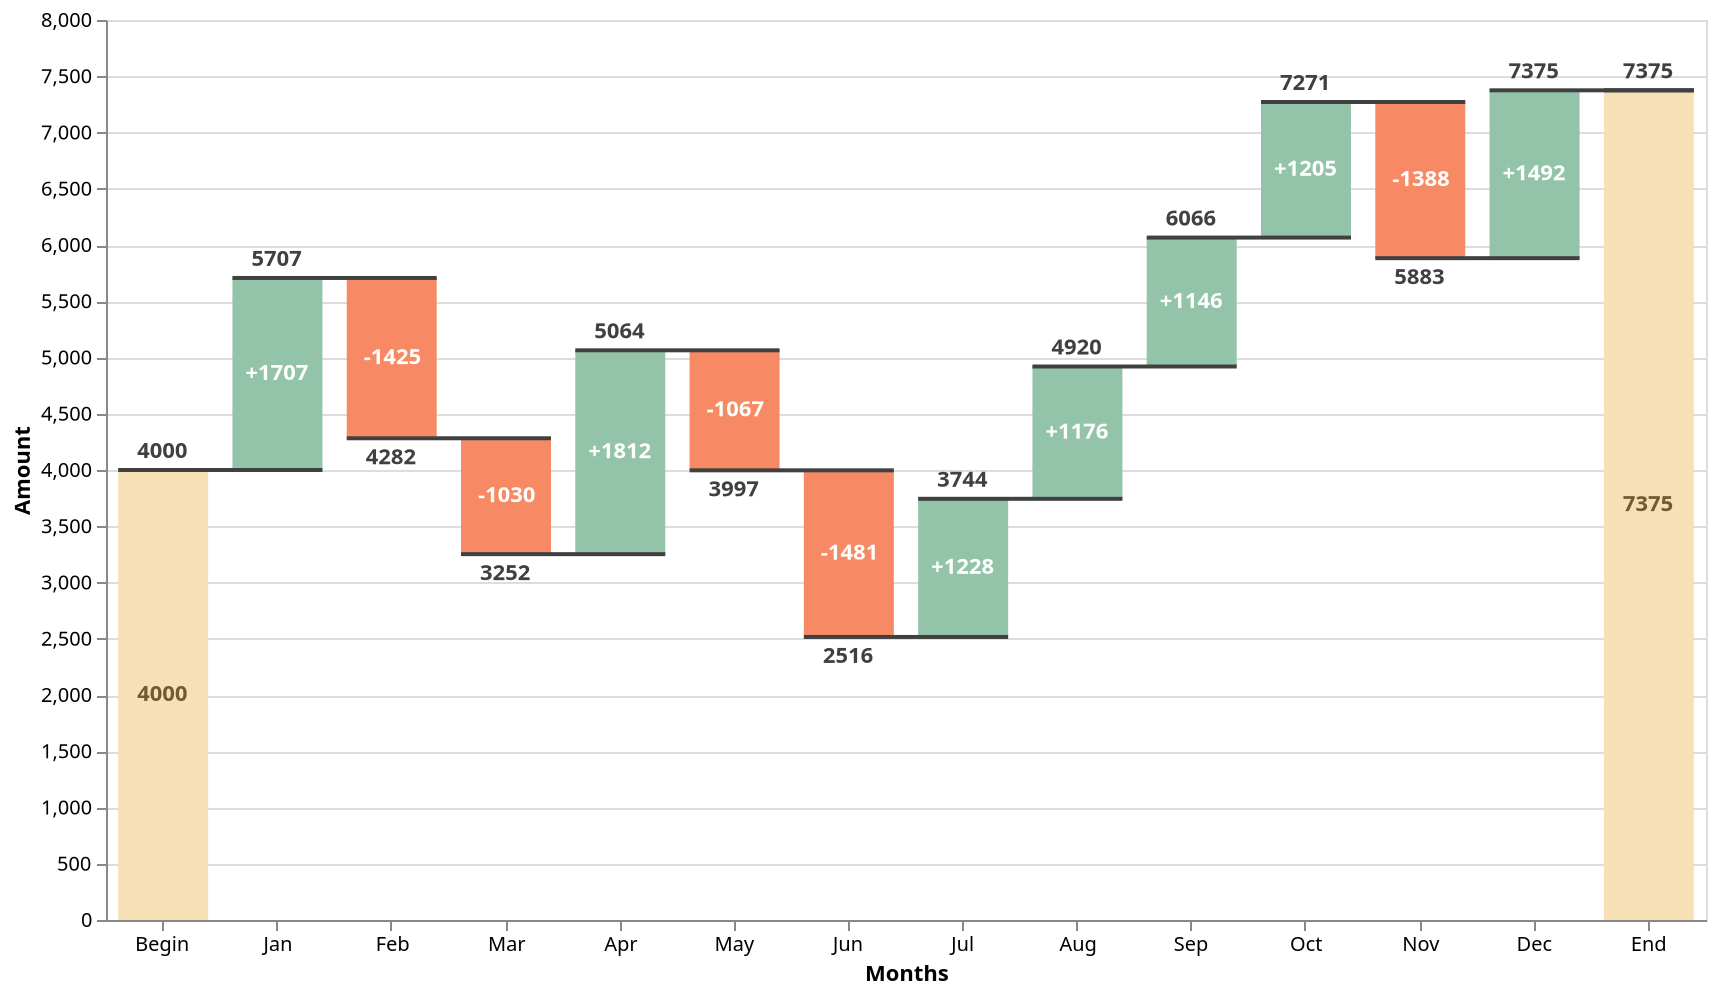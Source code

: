 {
  "$schema": "https://vega.github.io/schema/vega-lite/v5.json",
  "data": {
    "values": [
      {"label": "Begin", "amount": 4000},
      {"label": "Jan", "amount": 1707},
      {"label": "Feb", "amount": -1425},
      {"label": "Mar", "amount": -1030},
      {"label": "Apr", "amount": 1812},
      {"label": "May", "amount": -1067},
      {"label": "Jun", "amount": -1481},
      {"label": "Jul", "amount": 1228},
      {"label": "Aug", "amount": 1176},
      {"label": "Sep", "amount": 1146},
      {"label": "Oct", "amount": 1205},
      {"label": "Nov", "amount": -1388},
      {"label": "Dec", "amount": 1492},
      {"label": "End", "amount": 0}
    ]
  },
  "width": 800,
  "height": 450,
  "layer": [
    {
      "mark": {"type": "bar", "size": 45},
      "encoding": {
        "x": {
          "field": "label",
          "type": "ordinal",
          "sort": null,
          "axis": {"labelAngle": 0, "title": "Months"}
        },
        "y": {
          "field": "previous_sum",
          "type": "quantitative",
          "title": "Amount"
        },
        "y2": {"field": "sum"},
        "color": {
          "condition": [
            {
              "value": "#f7e0b6",
              "test": "datum.label === 'Begin' || datum.label === 'End'"
            },
            {"value": "#f78a64", "test": "datum.sum < datum.previous_sum"}
          ],
          "value": "#93c4aa"
        }
      }
    },
    {
      "mark": {
        "type": "rule",
        "color": "#404040",
        "opacity": 1,
        "strokeWidth": 2,
        "xOffset": -22.5,
        "x2Offset": 22.5
      },
      "encoding": {
        "x": {
          "field": "label",
          "type": "ordinal",
          "sort": null,
          "axis": {"labelAngle": 0, "title": "Months"}
        },
        "x2": {"field": "lead"},
        "y": {"field": "sum", "type": "quantitative"}
      }
    },
    {
      "mark": {
        "type": "text",
        "dy": {"expr": "datum.amount >= 0 ? -4 : 4"},
        "baseline": {"expr": "datum.amount >= 0 ? 'bottom' : 'top'"}
      },
      "encoding": {
        "x": {
          "field": "label",
          "type": "ordinal",
          "sort": null,
          "axis": {"labelAngle": 0, "title": "Months"}
        },
        "y": {"field": "sum", "type": "quantitative"},
        "text": {"field": "sum", "type": "nominal"}
      }
    },
    {
      "mark": {"type": "text", "fontWeight": "bold", "baseline": "middle"},
      "encoding": {
        "x": {
          "field": "label",
          "type": "ordinal",
          "sort": null,
          "axis": {"labelAngle": 0, "title": "Months"}
        },
        "y": {"field": "center", "type": "quantitative"},
        "text": {"field": "text_amount", "type": "nominal"},
        "color": {
          "condition": [
            {
              "value": "#725a30",
              "test": "datum.label === 'Begin' || datum.label === 'End'"
            }
          ],
          "value": "white"
        }
      }
    }
  ],
  "config": {"text": {"fontWeight": "bold", "color": "#404040"}},
  "transform": [
    {"window": [{"op": "sum", "field": "amount", "as": "sum"}]},
    {"window": [{"op": "lead", "field": "label", "as": "lead"}]},
    {
      "calculate": "datum.lead === null ? datum.label : datum.lead",
      "as": "lead"
    },
    {
      "calculate": "datum.label === 'End' ? 0 : datum.sum - datum.amount",
      "as": "previous_sum"
    },
    {
      "calculate": "datum.label === 'End' ? datum.sum : datum.amount",
      "as": "amount"
    },
    {
      "calculate": "(datum.label !== 'Begin' && datum.label !== 'End' && datum.amount > 0 ? '+' : '') + datum.amount",
      "as": "text_amount"
    },
    {"calculate": "(datum.sum + datum.previous_sum) / 2", "as": "center"}
  ]
}